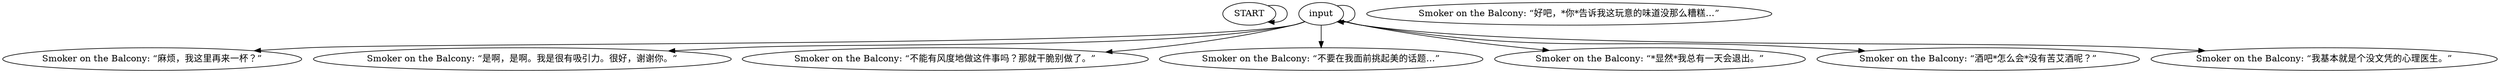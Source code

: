 # BACKYARD / SMOKER ON THE BALCONY barks whirling
# Barks in Whirling.
# ==================================================
digraph G {
	  0 [label="START"];
	  1 [label="input"];
	  2 [label="Smoker on the Balcony: “麻烦，我这里再来一杯？”"];
	  3 [label="Smoker on the Balcony: “是啊，是啊。我是很有吸引力。很好，谢谢你。”"];
	  4 [label="Smoker on the Balcony: “不能有风度地做这件事吗？那就干脆别做了。”"];
	  5 [label="Smoker on the Balcony: “好吧，*你*告诉我这玩意的味道没那么糟糕…”"];
	  6 [label="Smoker on the Balcony: “不要在我面前挑起美的话题…”"];
	  7 [label="Smoker on the Balcony: “*显然*我总有一天会退出。”"];
	  8 [label="Smoker on the Balcony: “酒吧*怎么会*没有苦艾酒呢？”"];
	  9 [label="Smoker on the Balcony: “我基本就是个没文凭的心理医生。”"];
	  0 -> 0
	  1 -> 1
	  1 -> 2
	  1 -> 3
	  1 -> 4
	  1 -> 6
	  1 -> 7
	  1 -> 8
	  1 -> 9
}

